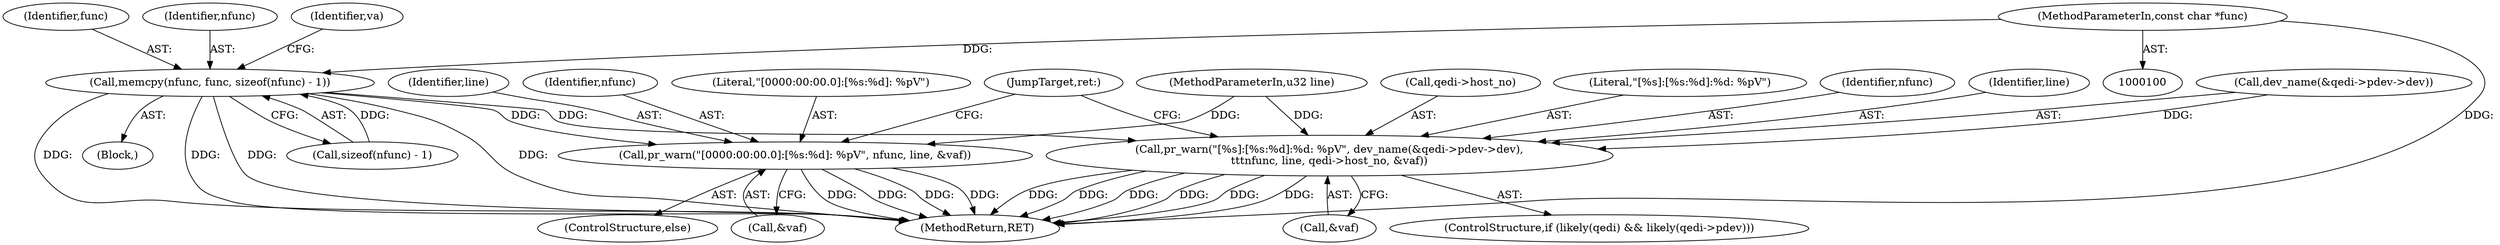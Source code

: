 digraph "0_linux_c09581a52765a85f19fc35340127396d5e3379cc_2@pointer" {
"1000102" [label="(MethodParameterIn,const char *func)"];
"1000114" [label="(Call,memcpy(nfunc, func, sizeof(nfunc) - 1))"];
"1000149" [label="(Call,pr_warn(\"[%s]:[%s:%d]:%d: %pV\", dev_name(&qedi->pdev->dev),\n\t\t\tnfunc, line, qedi->host_no, &vaf))"];
"1000166" [label="(Call,pr_warn(\"[0000:00:00.0]:[%s:%d]: %pV\", nfunc, line, &vaf))"];
"1000166" [label="(Call,pr_warn(\"[0000:00:00.0]:[%s:%d]: %pV\", nfunc, line, &vaf))"];
"1000160" [label="(Call,qedi->host_no)"];
"1000150" [label="(Literal,\"[%s]:[%s:%d]:%d: %pV\")"];
"1000103" [label="(MethodParameterIn,u32 line)"];
"1000116" [label="(Identifier,func)"];
"1000163" [label="(Call,&vaf)"];
"1000158" [label="(Identifier,nfunc)"];
"1000115" [label="(Identifier,nfunc)"];
"1000175" [label="(MethodReturn,RET)"];
"1000122" [label="(Identifier,va)"];
"1000169" [label="(Identifier,line)"];
"1000170" [label="(Call,&vaf)"];
"1000165" [label="(ControlStructure,else)"];
"1000168" [label="(Identifier,nfunc)"];
"1000167" [label="(Literal,\"[0000:00:00.0]:[%s:%d]: %pV\")"];
"1000159" [label="(Identifier,line)"];
"1000149" [label="(Call,pr_warn(\"[%s]:[%s:%d]:%d: %pV\", dev_name(&qedi->pdev->dev),\n\t\t\tnfunc, line, qedi->host_no, &vaf))"];
"1000102" [label="(MethodParameterIn,const char *func)"];
"1000172" [label="(JumpTarget,ret:)"];
"1000141" [label="(ControlStructure,if (likely(qedi) && likely(qedi->pdev)))"];
"1000114" [label="(Call,memcpy(nfunc, func, sizeof(nfunc) - 1))"];
"1000151" [label="(Call,dev_name(&qedi->pdev->dev))"];
"1000105" [label="(Block,)"];
"1000117" [label="(Call,sizeof(nfunc) - 1)"];
"1000102" -> "1000100"  [label="AST: "];
"1000102" -> "1000175"  [label="DDG: "];
"1000102" -> "1000114"  [label="DDG: "];
"1000114" -> "1000105"  [label="AST: "];
"1000114" -> "1000117"  [label="CFG: "];
"1000115" -> "1000114"  [label="AST: "];
"1000116" -> "1000114"  [label="AST: "];
"1000117" -> "1000114"  [label="AST: "];
"1000122" -> "1000114"  [label="CFG: "];
"1000114" -> "1000175"  [label="DDG: "];
"1000114" -> "1000175"  [label="DDG: "];
"1000114" -> "1000175"  [label="DDG: "];
"1000114" -> "1000175"  [label="DDG: "];
"1000117" -> "1000114"  [label="DDG: "];
"1000114" -> "1000149"  [label="DDG: "];
"1000114" -> "1000166"  [label="DDG: "];
"1000149" -> "1000141"  [label="AST: "];
"1000149" -> "1000163"  [label="CFG: "];
"1000150" -> "1000149"  [label="AST: "];
"1000151" -> "1000149"  [label="AST: "];
"1000158" -> "1000149"  [label="AST: "];
"1000159" -> "1000149"  [label="AST: "];
"1000160" -> "1000149"  [label="AST: "];
"1000163" -> "1000149"  [label="AST: "];
"1000172" -> "1000149"  [label="CFG: "];
"1000149" -> "1000175"  [label="DDG: "];
"1000149" -> "1000175"  [label="DDG: "];
"1000149" -> "1000175"  [label="DDG: "];
"1000149" -> "1000175"  [label="DDG: "];
"1000149" -> "1000175"  [label="DDG: "];
"1000149" -> "1000175"  [label="DDG: "];
"1000151" -> "1000149"  [label="DDG: "];
"1000103" -> "1000149"  [label="DDG: "];
"1000166" -> "1000165"  [label="AST: "];
"1000166" -> "1000170"  [label="CFG: "];
"1000167" -> "1000166"  [label="AST: "];
"1000168" -> "1000166"  [label="AST: "];
"1000169" -> "1000166"  [label="AST: "];
"1000170" -> "1000166"  [label="AST: "];
"1000172" -> "1000166"  [label="CFG: "];
"1000166" -> "1000175"  [label="DDG: "];
"1000166" -> "1000175"  [label="DDG: "];
"1000166" -> "1000175"  [label="DDG: "];
"1000166" -> "1000175"  [label="DDG: "];
"1000103" -> "1000166"  [label="DDG: "];
}
